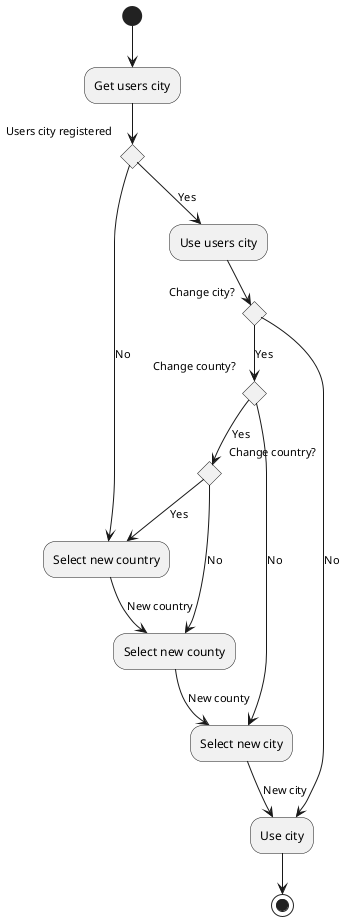 @startuml
(*) --> Get users city
If "Users city registered" then
    --> [No] Select new country
else
    --> [Yes] Use users city
endif
If "Change city?" then
    --> [Yes] If "Change county?" then
        --> [Yes] If "Change country?" then
            --> [Yes] "Select new country"
            --> [New country] "Select new county"
        else
            --> [No] Select new county
            --> [New county] Select new city

        endif
    else
        --> [No] "Select new city"
        --> [New city] "Use city"
    endif
else
    --> [No] "Use city"
endif
-->(*)
@enduml